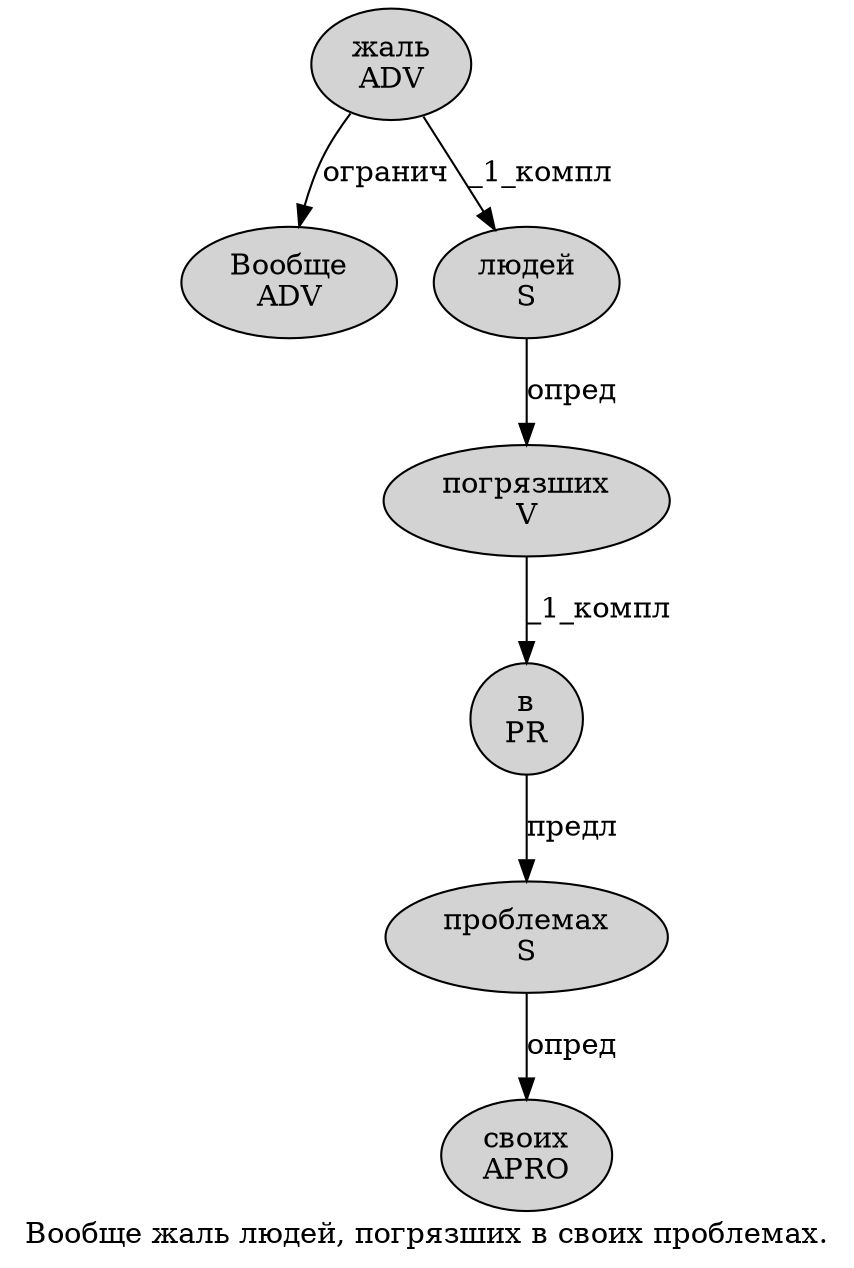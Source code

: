 digraph SENTENCE_1378 {
	graph [label="Вообще жаль людей, погрязших в своих проблемах."]
	node [style=filled]
		0 [label="Вообще
ADV" color="" fillcolor=lightgray penwidth=1 shape=ellipse]
		1 [label="жаль
ADV" color="" fillcolor=lightgray penwidth=1 shape=ellipse]
		2 [label="людей
S" color="" fillcolor=lightgray penwidth=1 shape=ellipse]
		4 [label="погрязших
V" color="" fillcolor=lightgray penwidth=1 shape=ellipse]
		5 [label="в
PR" color="" fillcolor=lightgray penwidth=1 shape=ellipse]
		6 [label="своих
APRO" color="" fillcolor=lightgray penwidth=1 shape=ellipse]
		7 [label="проблемах
S" color="" fillcolor=lightgray penwidth=1 shape=ellipse]
			4 -> 5 [label="_1_компл"]
			2 -> 4 [label="опред"]
			5 -> 7 [label="предл"]
			7 -> 6 [label="опред"]
			1 -> 0 [label="огранич"]
			1 -> 2 [label="_1_компл"]
}